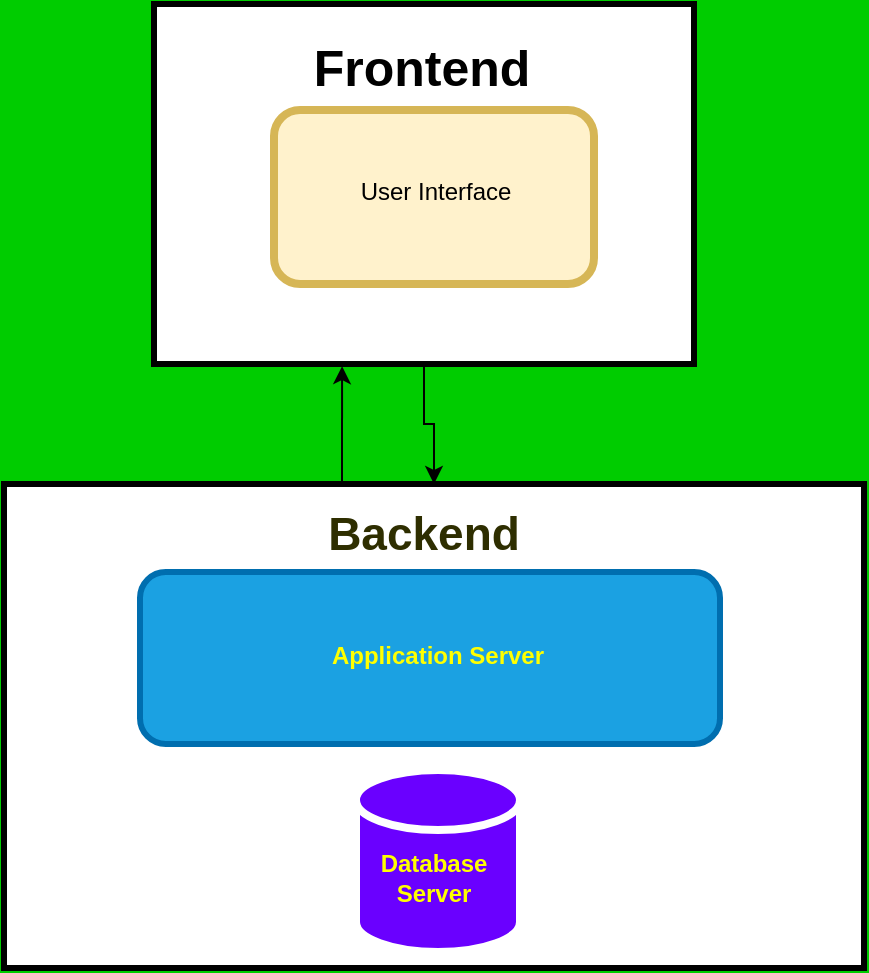 <mxfile version="22.0.3" type="device">
  <diagram name="Page-1" id="4w_doYZGDFH30r7245Mn">
    <mxGraphModel dx="864" dy="508" grid="1" gridSize="10" guides="1" tooltips="1" connect="1" arrows="1" fold="1" page="1" pageScale="1" pageWidth="850" pageHeight="1100" background="#00CC00" math="0" shadow="0">
      <root>
        <mxCell id="0" />
        <mxCell id="1" parent="0" />
        <mxCell id="oRPypxWYx1LkXCwaCA8s-6" value="" style="edgeStyle=orthogonalEdgeStyle;rounded=0;orthogonalLoop=1;jettySize=auto;html=1;" edge="1" parent="1" source="oRPypxWYx1LkXCwaCA8s-1" target="oRPypxWYx1LkXCwaCA8s-5">
          <mxGeometry relative="1" as="geometry" />
        </mxCell>
        <mxCell id="oRPypxWYx1LkXCwaCA8s-1" value="" style="rounded=0;whiteSpace=wrap;html=1;strokeWidth=3;" vertex="1" parent="1">
          <mxGeometry x="300" y="60" width="270" height="180" as="geometry" />
        </mxCell>
        <mxCell id="oRPypxWYx1LkXCwaCA8s-2" value="" style="rounded=1;whiteSpace=wrap;html=1;fillColor=#fff2cc;strokeColor=#d6b656;strokeWidth=4;" vertex="1" parent="1">
          <mxGeometry x="360" y="113" width="160" height="87" as="geometry" />
        </mxCell>
        <mxCell id="oRPypxWYx1LkXCwaCA8s-3" value="User Interface" style="text;strokeColor=none;align=center;fillColor=none;html=1;verticalAlign=middle;whiteSpace=wrap;rounded=0;" vertex="1" parent="1">
          <mxGeometry x="386" y="139" width="110" height="30" as="geometry" />
        </mxCell>
        <mxCell id="oRPypxWYx1LkXCwaCA8s-4" value="&lt;b&gt;&lt;font style=&quot;font-size: 25px;&quot;&gt;Frontend&lt;/font&gt;&lt;/b&gt;" style="text;strokeColor=none;align=center;fillColor=none;html=1;verticalAlign=middle;whiteSpace=wrap;rounded=0;" vertex="1" parent="1">
          <mxGeometry x="389" y="76" width="90" height="30" as="geometry" />
        </mxCell>
        <mxCell id="oRPypxWYx1LkXCwaCA8s-5" value="" style="whiteSpace=wrap;html=1;rounded=0;strokeWidth=3;" vertex="1" parent="1">
          <mxGeometry x="225" y="300" width="430" height="242" as="geometry" />
        </mxCell>
        <mxCell id="oRPypxWYx1LkXCwaCA8s-7" value="" style="endArrow=classic;html=1;rounded=0;entryX=0.352;entryY=1.006;entryDx=0;entryDy=0;entryPerimeter=0;exitX=0.393;exitY=-0.004;exitDx=0;exitDy=0;exitPerimeter=0;" edge="1" parent="1" source="oRPypxWYx1LkXCwaCA8s-5">
          <mxGeometry width="50" height="50" relative="1" as="geometry">
            <mxPoint x="389.98" y="300" as="sourcePoint" />
            <mxPoint x="394.04" y="241.08" as="targetPoint" />
          </mxGeometry>
        </mxCell>
        <mxCell id="oRPypxWYx1LkXCwaCA8s-8" value="" style="rounded=1;whiteSpace=wrap;html=1;fillColor=#1ba1e2;fontColor=#ffffff;strokeColor=#006EAF;strokeWidth=3;" vertex="1" parent="1">
          <mxGeometry x="293" y="344" width="290" height="86" as="geometry" />
        </mxCell>
        <mxCell id="oRPypxWYx1LkXCwaCA8s-9" value="" style="shape=cylinder3;whiteSpace=wrap;html=1;boundedLbl=1;backgroundOutline=1;size=15;fillColor=#6a00ff;strokeColor=#FFFFFF;fontColor=#ffffff;strokeWidth=4;" vertex="1" parent="1">
          <mxGeometry x="401" y="443" width="82" height="91" as="geometry" />
        </mxCell>
        <mxCell id="oRPypxWYx1LkXCwaCA8s-10" value="&lt;b&gt;&lt;font color=&quot;#ffff00&quot;&gt;Application Server&lt;/font&gt;&lt;/b&gt;" style="text;strokeColor=none;align=center;fillColor=none;html=1;verticalAlign=middle;whiteSpace=wrap;rounded=0;" vertex="1" parent="1">
          <mxGeometry x="387" y="371" width="110" height="30" as="geometry" />
        </mxCell>
        <mxCell id="oRPypxWYx1LkXCwaCA8s-11" value="&lt;font color=&quot;#ffff00&quot;&gt;&lt;b&gt;Database &lt;br&gt;Server&lt;/b&gt;&lt;/font&gt;" style="text;strokeColor=none;align=center;fillColor=none;html=1;verticalAlign=middle;whiteSpace=wrap;rounded=0;" vertex="1" parent="1">
          <mxGeometry x="385" y="482" width="110" height="30" as="geometry" />
        </mxCell>
        <mxCell id="oRPypxWYx1LkXCwaCA8s-12" value="&lt;b style=&quot;&quot;&gt;&lt;font style=&quot;font-size: 23px;&quot; color=&quot;#2e2e00&quot;&gt;Backend&lt;/font&gt;&lt;/b&gt;" style="text;strokeColor=none;align=center;fillColor=none;html=1;verticalAlign=middle;whiteSpace=wrap;rounded=0;" vertex="1" parent="1">
          <mxGeometry x="380" y="310" width="110" height="30" as="geometry" />
        </mxCell>
      </root>
    </mxGraphModel>
  </diagram>
</mxfile>
